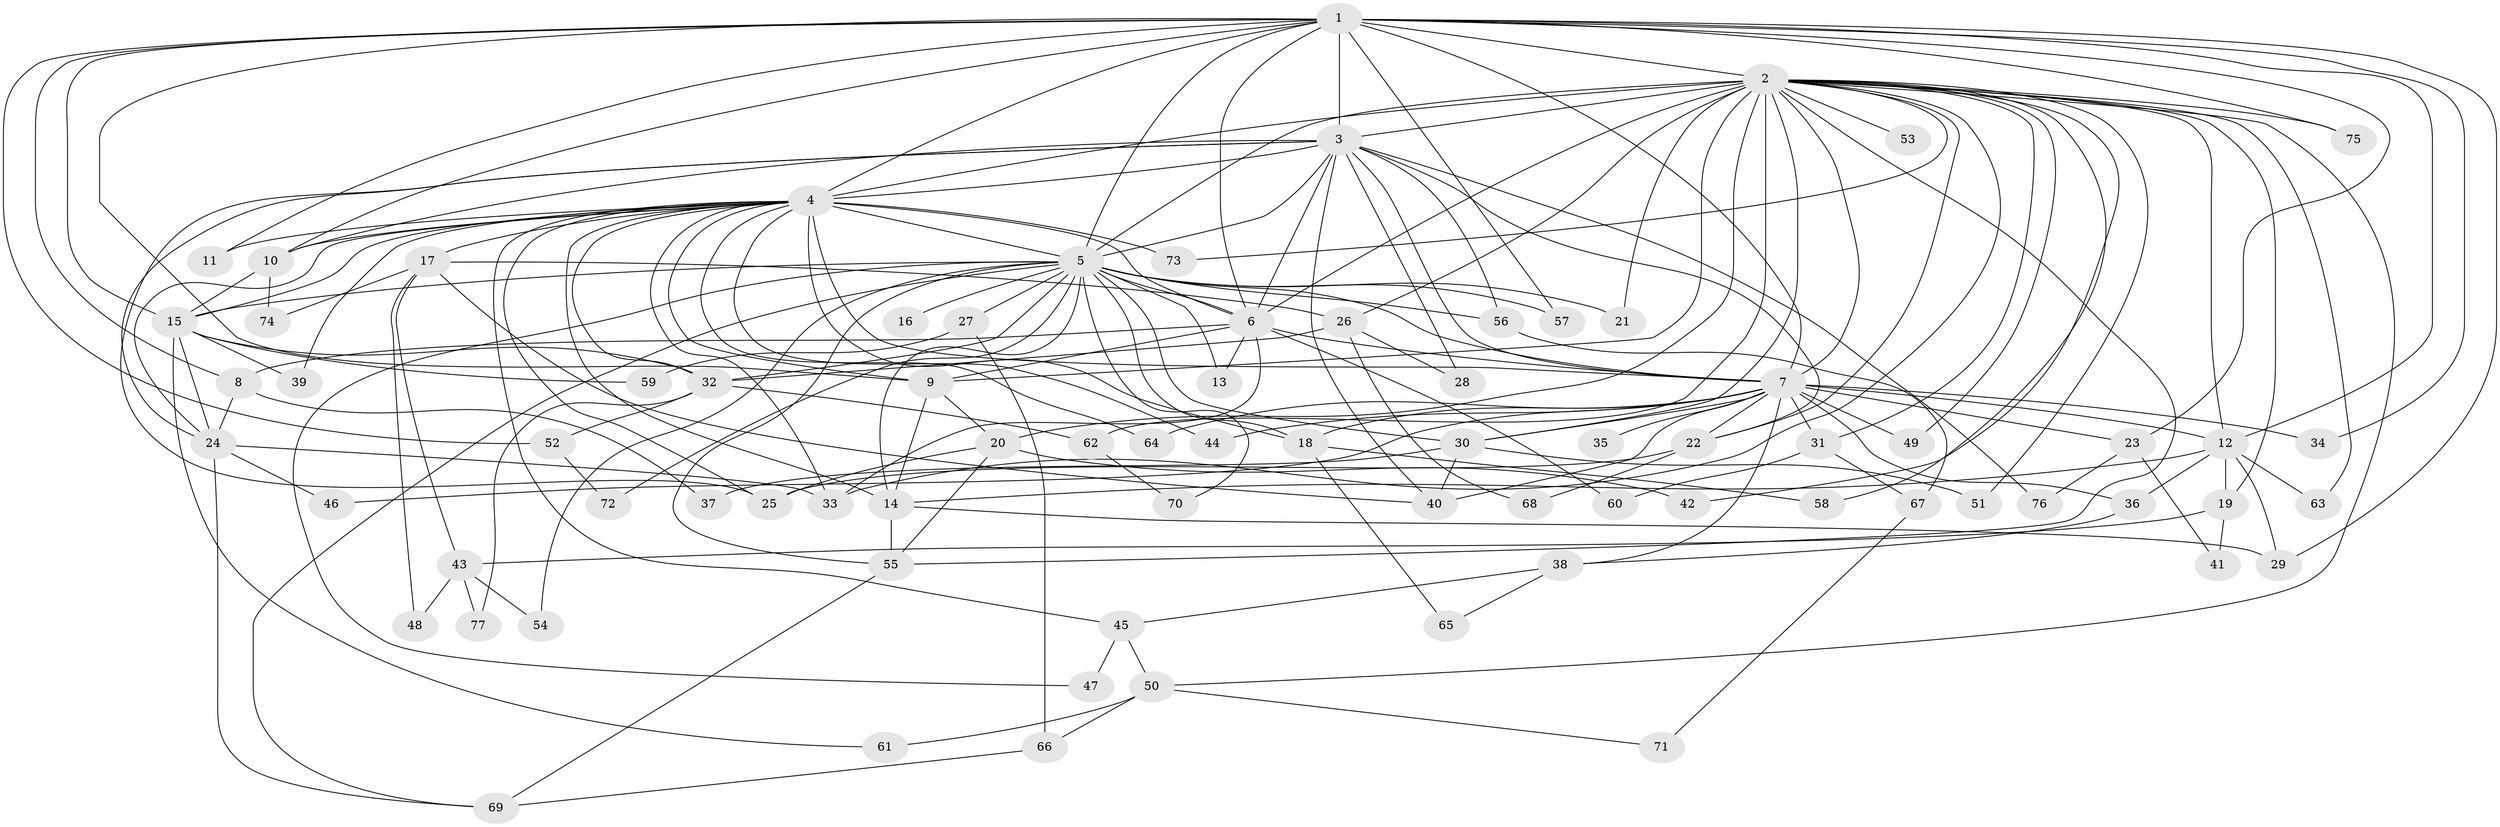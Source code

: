 // original degree distribution, {21: 0.0078125, 25: 0.0078125, 19: 0.0234375, 32: 0.0078125, 16: 0.0078125, 23: 0.0078125, 12: 0.0078125, 28: 0.0078125, 4: 0.1015625, 3: 0.21875, 8: 0.0078125, 5: 0.046875, 6: 0.046875, 2: 0.484375, 7: 0.015625}
// Generated by graph-tools (version 1.1) at 2025/49/03/04/25 22:49:22]
// undirected, 77 vertices, 182 edges
graph export_dot {
  node [color=gray90,style=filled];
  1;
  2;
  3;
  4;
  5;
  6;
  7;
  8;
  9;
  10;
  11;
  12;
  13;
  14;
  15;
  16;
  17;
  18;
  19;
  20;
  21;
  22;
  23;
  24;
  25;
  26;
  27;
  28;
  29;
  30;
  31;
  32;
  33;
  34;
  35;
  36;
  37;
  38;
  39;
  40;
  41;
  42;
  43;
  44;
  45;
  46;
  47;
  48;
  49;
  50;
  51;
  52;
  53;
  54;
  55;
  56;
  57;
  58;
  59;
  60;
  61;
  62;
  63;
  64;
  65;
  66;
  67;
  68;
  69;
  70;
  71;
  72;
  73;
  74;
  75;
  76;
  77;
  1 -- 2 [weight=4.0];
  1 -- 3 [weight=2.0];
  1 -- 4 [weight=4.0];
  1 -- 5 [weight=2.0];
  1 -- 6 [weight=2.0];
  1 -- 7 [weight=3.0];
  1 -- 8 [weight=1.0];
  1 -- 9 [weight=1.0];
  1 -- 10 [weight=1.0];
  1 -- 11 [weight=1.0];
  1 -- 12 [weight=1.0];
  1 -- 15 [weight=1.0];
  1 -- 23 [weight=1.0];
  1 -- 29 [weight=1.0];
  1 -- 34 [weight=1.0];
  1 -- 52 [weight=1.0];
  1 -- 57 [weight=1.0];
  1 -- 75 [weight=1.0];
  2 -- 3 [weight=2.0];
  2 -- 4 [weight=4.0];
  2 -- 5 [weight=2.0];
  2 -- 6 [weight=2.0];
  2 -- 7 [weight=2.0];
  2 -- 9 [weight=1.0];
  2 -- 12 [weight=2.0];
  2 -- 19 [weight=1.0];
  2 -- 20 [weight=2.0];
  2 -- 21 [weight=1.0];
  2 -- 22 [weight=1.0];
  2 -- 26 [weight=1.0];
  2 -- 30 [weight=1.0];
  2 -- 31 [weight=1.0];
  2 -- 33 [weight=1.0];
  2 -- 42 [weight=1.0];
  2 -- 49 [weight=1.0];
  2 -- 50 [weight=1.0];
  2 -- 51 [weight=1.0];
  2 -- 53 [weight=1.0];
  2 -- 55 [weight=1.0];
  2 -- 58 [weight=1.0];
  2 -- 62 [weight=1.0];
  2 -- 63 [weight=1.0];
  2 -- 73 [weight=1.0];
  2 -- 75 [weight=1.0];
  3 -- 4 [weight=3.0];
  3 -- 5 [weight=1.0];
  3 -- 6 [weight=1.0];
  3 -- 7 [weight=2.0];
  3 -- 10 [weight=1.0];
  3 -- 22 [weight=1.0];
  3 -- 24 [weight=1.0];
  3 -- 25 [weight=1.0];
  3 -- 28 [weight=1.0];
  3 -- 40 [weight=1.0];
  3 -- 56 [weight=1.0];
  3 -- 76 [weight=1.0];
  4 -- 5 [weight=2.0];
  4 -- 6 [weight=3.0];
  4 -- 7 [weight=2.0];
  4 -- 9 [weight=1.0];
  4 -- 10 [weight=1.0];
  4 -- 11 [weight=2.0];
  4 -- 14 [weight=1.0];
  4 -- 15 [weight=2.0];
  4 -- 17 [weight=2.0];
  4 -- 18 [weight=1.0];
  4 -- 24 [weight=1.0];
  4 -- 25 [weight=2.0];
  4 -- 32 [weight=1.0];
  4 -- 33 [weight=1.0];
  4 -- 39 [weight=1.0];
  4 -- 44 [weight=1.0];
  4 -- 45 [weight=1.0];
  4 -- 64 [weight=1.0];
  4 -- 73 [weight=1.0];
  5 -- 6 [weight=2.0];
  5 -- 7 [weight=2.0];
  5 -- 13 [weight=1.0];
  5 -- 14 [weight=1.0];
  5 -- 15 [weight=1.0];
  5 -- 16 [weight=1.0];
  5 -- 18 [weight=2.0];
  5 -- 21 [weight=1.0];
  5 -- 27 [weight=1.0];
  5 -- 30 [weight=1.0];
  5 -- 32 [weight=1.0];
  5 -- 47 [weight=1.0];
  5 -- 54 [weight=1.0];
  5 -- 55 [weight=1.0];
  5 -- 56 [weight=1.0];
  5 -- 57 [weight=1.0];
  5 -- 69 [weight=1.0];
  5 -- 70 [weight=1.0];
  5 -- 72 [weight=1.0];
  6 -- 7 [weight=1.0];
  6 -- 8 [weight=1.0];
  6 -- 9 [weight=1.0];
  6 -- 13 [weight=2.0];
  6 -- 33 [weight=1.0];
  6 -- 60 [weight=1.0];
  7 -- 12 [weight=1.0];
  7 -- 18 [weight=1.0];
  7 -- 22 [weight=1.0];
  7 -- 23 [weight=2.0];
  7 -- 30 [weight=2.0];
  7 -- 31 [weight=1.0];
  7 -- 34 [weight=1.0];
  7 -- 35 [weight=1.0];
  7 -- 36 [weight=1.0];
  7 -- 38 [weight=1.0];
  7 -- 40 [weight=1.0];
  7 -- 44 [weight=1.0];
  7 -- 46 [weight=1.0];
  7 -- 49 [weight=1.0];
  7 -- 64 [weight=1.0];
  8 -- 24 [weight=1.0];
  8 -- 37 [weight=1.0];
  9 -- 14 [weight=4.0];
  9 -- 20 [weight=1.0];
  10 -- 15 [weight=1.0];
  10 -- 74 [weight=1.0];
  12 -- 14 [weight=1.0];
  12 -- 19 [weight=1.0];
  12 -- 29 [weight=1.0];
  12 -- 36 [weight=1.0];
  12 -- 63 [weight=1.0];
  14 -- 29 [weight=1.0];
  14 -- 55 [weight=1.0];
  15 -- 24 [weight=2.0];
  15 -- 32 [weight=1.0];
  15 -- 39 [weight=1.0];
  15 -- 59 [weight=1.0];
  15 -- 61 [weight=1.0];
  17 -- 26 [weight=1.0];
  17 -- 40 [weight=1.0];
  17 -- 43 [weight=1.0];
  17 -- 48 [weight=1.0];
  17 -- 74 [weight=1.0];
  18 -- 58 [weight=1.0];
  18 -- 65 [weight=1.0];
  19 -- 41 [weight=1.0];
  19 -- 43 [weight=1.0];
  20 -- 25 [weight=1.0];
  20 -- 42 [weight=1.0];
  20 -- 55 [weight=1.0];
  22 -- 25 [weight=1.0];
  22 -- 68 [weight=1.0];
  23 -- 41 [weight=1.0];
  23 -- 76 [weight=1.0];
  24 -- 33 [weight=1.0];
  24 -- 46 [weight=1.0];
  24 -- 69 [weight=1.0];
  26 -- 28 [weight=1.0];
  26 -- 32 [weight=1.0];
  26 -- 68 [weight=1.0];
  27 -- 59 [weight=1.0];
  27 -- 66 [weight=1.0];
  30 -- 37 [weight=1.0];
  30 -- 40 [weight=1.0];
  30 -- 51 [weight=1.0];
  31 -- 60 [weight=1.0];
  31 -- 67 [weight=1.0];
  32 -- 52 [weight=1.0];
  32 -- 62 [weight=1.0];
  32 -- 77 [weight=1.0];
  36 -- 38 [weight=1.0];
  38 -- 45 [weight=1.0];
  38 -- 65 [weight=1.0];
  43 -- 48 [weight=1.0];
  43 -- 54 [weight=1.0];
  43 -- 77 [weight=1.0];
  45 -- 47 [weight=1.0];
  45 -- 50 [weight=1.0];
  50 -- 61 [weight=1.0];
  50 -- 66 [weight=1.0];
  50 -- 71 [weight=1.0];
  52 -- 72 [weight=1.0];
  55 -- 69 [weight=1.0];
  56 -- 67 [weight=1.0];
  62 -- 70 [weight=1.0];
  66 -- 69 [weight=1.0];
  67 -- 71 [weight=1.0];
}
